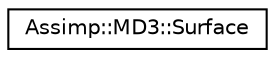 digraph "Graphical Class Hierarchy"
{
  edge [fontname="Helvetica",fontsize="10",labelfontname="Helvetica",labelfontsize="10"];
  node [fontname="Helvetica",fontsize="10",shape=record];
  rankdir="LR";
  Node1 [label="Assimp::MD3::Surface",height=0.2,width=0.4,color="black", fillcolor="white", style="filled",URL="$struct_assimp_1_1_m_d3_1_1_surface.html",tooltip="Data structure for the surface header. "];
}
